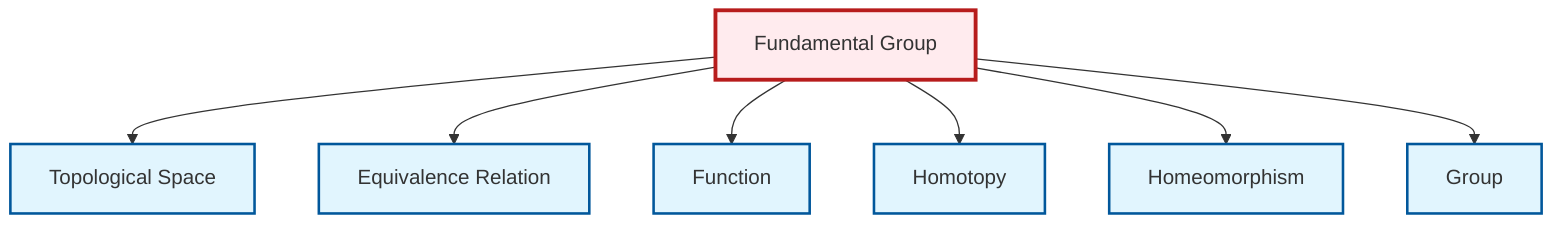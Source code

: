 graph TD
    classDef definition fill:#e1f5fe,stroke:#01579b,stroke-width:2px
    classDef theorem fill:#f3e5f5,stroke:#4a148c,stroke-width:2px
    classDef axiom fill:#fff3e0,stroke:#e65100,stroke-width:2px
    classDef example fill:#e8f5e9,stroke:#1b5e20,stroke-width:2px
    classDef current fill:#ffebee,stroke:#b71c1c,stroke-width:3px
    def-group["Group"]:::definition
    def-equivalence-relation["Equivalence Relation"]:::definition
    def-topological-space["Topological Space"]:::definition
    def-homotopy["Homotopy"]:::definition
    def-fundamental-group["Fundamental Group"]:::definition
    def-homeomorphism["Homeomorphism"]:::definition
    def-function["Function"]:::definition
    def-fundamental-group --> def-topological-space
    def-fundamental-group --> def-equivalence-relation
    def-fundamental-group --> def-function
    def-fundamental-group --> def-homotopy
    def-fundamental-group --> def-homeomorphism
    def-fundamental-group --> def-group
    class def-fundamental-group current